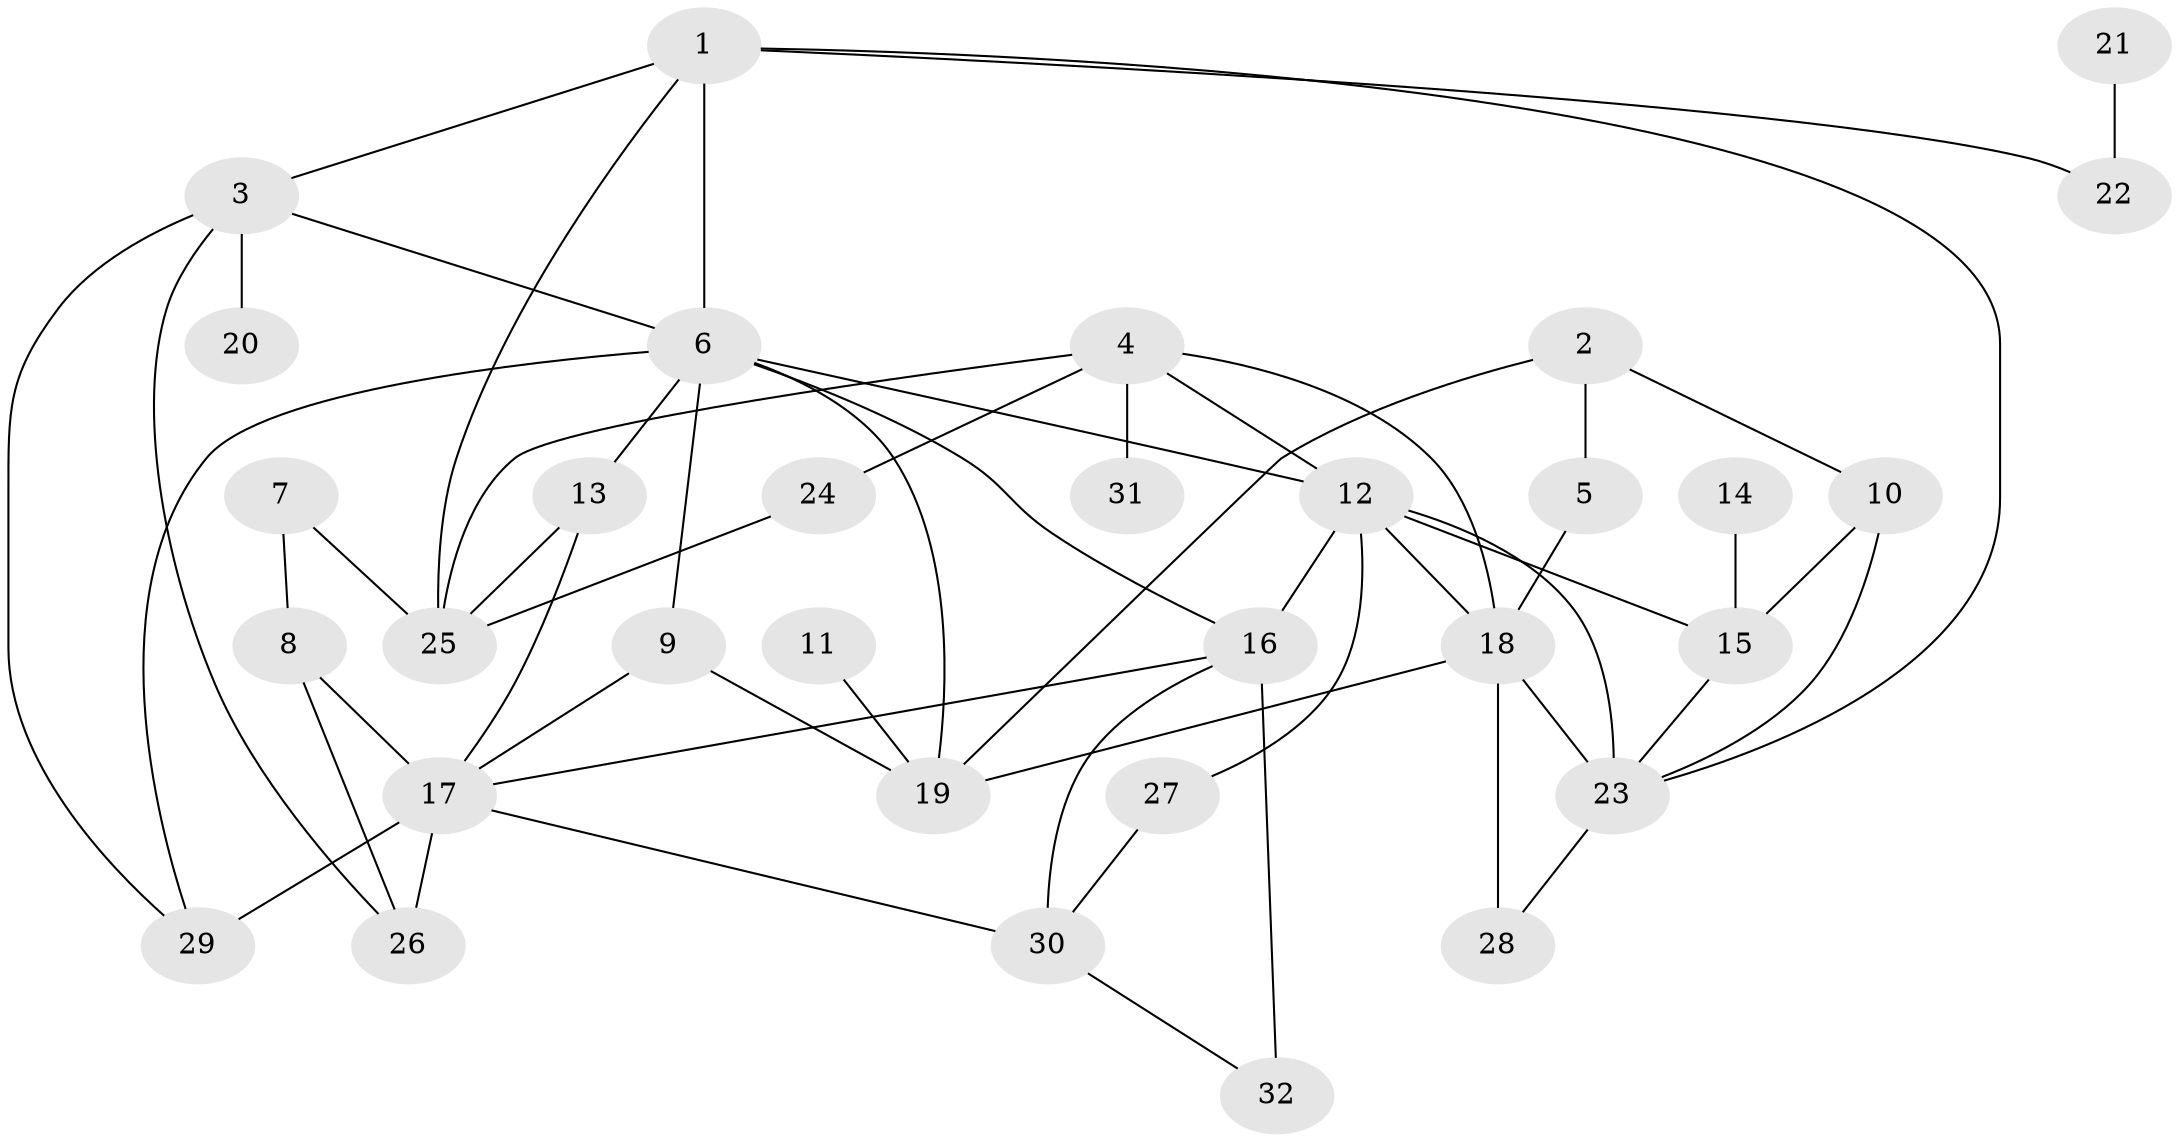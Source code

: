 // original degree distribution, {8: 0.015873015873015872, 4: 0.19047619047619047, 5: 0.07936507936507936, 6: 0.031746031746031744, 1: 0.19047619047619047, 2: 0.25396825396825395, 3: 0.2222222222222222, 7: 0.015873015873015872}
// Generated by graph-tools (version 1.1) at 2025/01/03/09/25 03:01:10]
// undirected, 32 vertices, 56 edges
graph export_dot {
graph [start="1"]
  node [color=gray90,style=filled];
  1;
  2;
  3;
  4;
  5;
  6;
  7;
  8;
  9;
  10;
  11;
  12;
  13;
  14;
  15;
  16;
  17;
  18;
  19;
  20;
  21;
  22;
  23;
  24;
  25;
  26;
  27;
  28;
  29;
  30;
  31;
  32;
  1 -- 3 [weight=1.0];
  1 -- 6 [weight=1.0];
  1 -- 22 [weight=1.0];
  1 -- 23 [weight=1.0];
  1 -- 25 [weight=1.0];
  2 -- 5 [weight=1.0];
  2 -- 10 [weight=1.0];
  2 -- 19 [weight=1.0];
  3 -- 6 [weight=1.0];
  3 -- 20 [weight=1.0];
  3 -- 26 [weight=1.0];
  3 -- 29 [weight=1.0];
  4 -- 12 [weight=1.0];
  4 -- 18 [weight=1.0];
  4 -- 24 [weight=1.0];
  4 -- 25 [weight=1.0];
  4 -- 31 [weight=1.0];
  5 -- 18 [weight=1.0];
  6 -- 9 [weight=1.0];
  6 -- 12 [weight=1.0];
  6 -- 13 [weight=1.0];
  6 -- 16 [weight=1.0];
  6 -- 19 [weight=1.0];
  6 -- 29 [weight=1.0];
  7 -- 8 [weight=1.0];
  7 -- 25 [weight=1.0];
  8 -- 17 [weight=1.0];
  8 -- 26 [weight=1.0];
  9 -- 17 [weight=1.0];
  9 -- 19 [weight=1.0];
  10 -- 15 [weight=1.0];
  10 -- 23 [weight=1.0];
  11 -- 19 [weight=1.0];
  12 -- 15 [weight=1.0];
  12 -- 16 [weight=1.0];
  12 -- 18 [weight=1.0];
  12 -- 23 [weight=1.0];
  12 -- 27 [weight=1.0];
  13 -- 17 [weight=1.0];
  13 -- 25 [weight=1.0];
  14 -- 15 [weight=1.0];
  15 -- 23 [weight=1.0];
  16 -- 17 [weight=1.0];
  16 -- 30 [weight=2.0];
  16 -- 32 [weight=2.0];
  17 -- 26 [weight=2.0];
  17 -- 29 [weight=2.0];
  17 -- 30 [weight=1.0];
  18 -- 19 [weight=1.0];
  18 -- 23 [weight=1.0];
  18 -- 28 [weight=2.0];
  21 -- 22 [weight=1.0];
  23 -- 28 [weight=1.0];
  24 -- 25 [weight=1.0];
  27 -- 30 [weight=1.0];
  30 -- 32 [weight=1.0];
}
